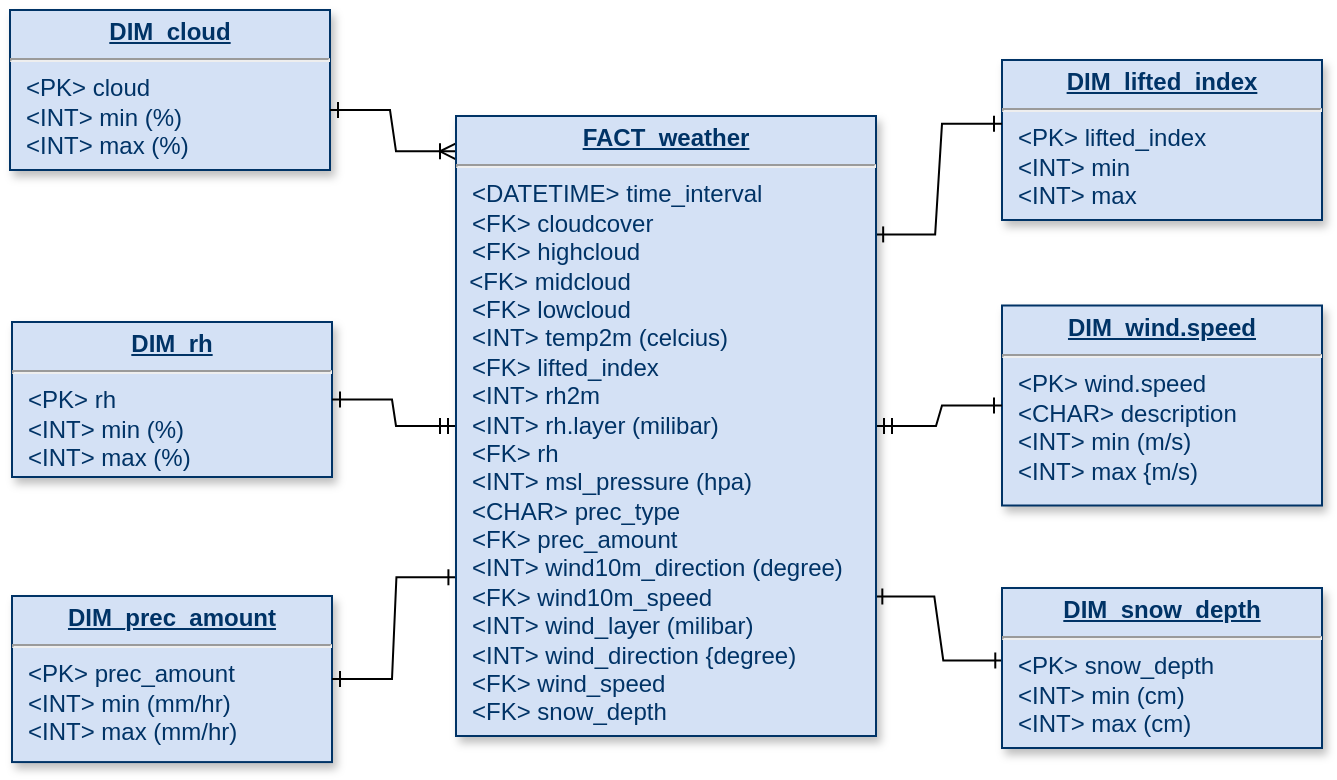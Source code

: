 <mxfile version="14.1.8" type="device"><diagram name="Page-1" id="efa7a0a1-bf9b-a30e-e6df-94a7791c09e9"><mxGraphModel dx="306" dy="215" grid="1" gridSize="10" guides="1" tooltips="1" connect="1" arrows="1" fold="1" page="1" pageScale="1" pageWidth="826" pageHeight="1169" background="#ffffff" math="0" shadow="0"><root><mxCell id="0"/><mxCell id="1" parent="0"/><mxCell id="19" value="&lt;p style=&quot;margin: 0px ; margin-top: 4px ; text-align: center ; text-decoration: underline&quot;&gt;&lt;b&gt;DIM_cloud&lt;/b&gt;&lt;/p&gt;&lt;hr&gt;&lt;p style=&quot;margin: 0px ; margin-left: 8px&quot;&gt;&amp;lt;PK&amp;gt; cloud&lt;/p&gt;&lt;p style=&quot;margin: 0px ; margin-left: 8px&quot;&gt;&amp;lt;INT&amp;gt; min (%)&lt;/p&gt;&lt;p style=&quot;margin: 0px ; margin-left: 8px&quot;&gt;&amp;lt;INT&amp;gt; max (%)&lt;/p&gt;" style="verticalAlign=top;align=left;overflow=fill;fontSize=12;fontFamily=Helvetica;html=1;strokeColor=#003366;shadow=1;fillColor=#D4E1F5;fontColor=#003366" parent="1" vertex="1"><mxGeometry x="359" y="167" width="160" height="80" as="geometry"/></mxCell><mxCell id="20" value="&lt;p style=&quot;margin: 0px ; margin-top: 4px ; text-align: center ; text-decoration: underline&quot;&gt;&lt;b&gt;DIM_rh&lt;/b&gt;&lt;/p&gt;&lt;hr&gt;&lt;p style=&quot;margin: 0px ; margin-left: 8px&quot;&gt;&amp;lt;PK&amp;gt; rh&lt;/p&gt;&lt;p style=&quot;margin: 0px ; margin-left: 8px&quot;&gt;&amp;lt;INT&amp;gt; min (%)&lt;/p&gt;&lt;p style=&quot;margin: 0px ; margin-left: 8px&quot;&gt;&amp;lt;INT&amp;gt; max (%)&lt;/p&gt;" style="verticalAlign=top;align=left;overflow=fill;fontSize=12;fontFamily=Helvetica;html=1;strokeColor=#003366;shadow=1;fillColor=#D4E1F5;fontColor=#003366" parent="1" vertex="1"><mxGeometry x="360" y="323" width="160" height="77.5" as="geometry"/></mxCell><mxCell id="22" value="&lt;p style=&quot;margin: 0px ; margin-top: 4px ; text-align: center ; text-decoration: underline&quot;&gt;&lt;b&gt;DIM_wind.speed&lt;/b&gt;&lt;/p&gt;&lt;hr&gt;&lt;p style=&quot;margin: 0px ; margin-left: 8px&quot;&gt;&amp;lt;PK&amp;gt; wind.speed&lt;/p&gt;&lt;p style=&quot;margin: 0px ; margin-left: 8px&quot;&gt;&amp;lt;CHAR&amp;gt; description&lt;/p&gt;&lt;p style=&quot;margin: 0px ; margin-left: 8px&quot;&gt;&amp;lt;INT&amp;gt; min (m/s)&lt;/p&gt;&lt;p style=&quot;margin: 0px ; margin-left: 8px&quot;&gt;&amp;lt;INT&amp;gt; max {m/s)&lt;/p&gt;" style="verticalAlign=top;align=left;overflow=fill;fontSize=12;fontFamily=Helvetica;html=1;strokeColor=#003366;shadow=1;fillColor=#D4E1F5;fontColor=#003366" parent="1" vertex="1"><mxGeometry x="855" y="314.75" width="160" height="100" as="geometry"/></mxCell><mxCell id="23" value="&lt;p style=&quot;margin: 0px ; margin-top: 4px ; text-align: center ; text-decoration: underline&quot;&gt;&lt;b&gt;DIM_lifted_index&lt;/b&gt;&lt;/p&gt;&lt;hr&gt;&lt;p style=&quot;margin: 0px ; margin-left: 8px&quot;&gt;&amp;lt;PK&amp;gt; lifted_index&lt;/p&gt;&lt;p style=&quot;margin: 0px ; margin-left: 8px&quot;&gt;&amp;lt;INT&amp;gt; min&lt;/p&gt;&lt;p style=&quot;margin: 0px ; margin-left: 8px&quot;&gt;&amp;lt;INT&amp;gt; max&lt;/p&gt;" style="verticalAlign=top;align=left;overflow=fill;fontSize=12;fontFamily=Helvetica;html=1;strokeColor=#003366;shadow=1;fillColor=#D4E1F5;fontColor=#003366" parent="1" vertex="1"><mxGeometry x="855" y="192" width="160" height="80" as="geometry"/></mxCell><mxCell id="24" value="&lt;p style=&quot;margin: 0px ; margin-top: 4px ; text-align: center ; text-decoration: underline&quot;&gt;&lt;b&gt;DIM_prec_amount&lt;/b&gt;&lt;/p&gt;&lt;hr&gt;&lt;p style=&quot;margin: 0px ; margin-left: 8px&quot;&gt;&amp;lt;PK&amp;gt; prec_amount&lt;/p&gt;&lt;p style=&quot;margin: 0px ; margin-left: 8px&quot;&gt;&amp;lt;INT&amp;gt; min (mm/hr)&lt;/p&gt;&lt;p style=&quot;margin: 0px ; margin-left: 8px&quot;&gt;&amp;lt;INT&amp;gt; max (mm/hr)&lt;/p&gt;" style="verticalAlign=top;align=left;overflow=fill;fontSize=12;fontFamily=Helvetica;html=1;strokeColor=#003366;shadow=1;fillColor=#D4E1F5;fontColor=#003366" parent="1" vertex="1"><mxGeometry x="360" y="460" width="160" height="83.04" as="geometry"/></mxCell><mxCell id="pkAIenvd1aKAM53dmFbe-131" style="edgeStyle=entityRelationEdgeStyle;rounded=0;orthogonalLoop=1;jettySize=auto;html=1;entryX=1;entryY=0.5;entryDx=0;entryDy=0;startArrow=ERmandOne;startFill=0;endArrow=ERone;endFill=0;" parent="1" source="29" target="20" edge="1"><mxGeometry relative="1" as="geometry"/></mxCell><mxCell id="pkAIenvd1aKAM53dmFbe-132" style="edgeStyle=entityRelationEdgeStyle;rounded=0;orthogonalLoop=1;jettySize=auto;html=1;entryX=0;entryY=0.5;entryDx=0;entryDy=0;startArrow=ERmandOne;startFill=0;endArrow=ERone;endFill=0;" parent="1" source="29" target="22" edge="1"><mxGeometry relative="1" as="geometry"/></mxCell><mxCell id="pkAIenvd1aKAM53dmFbe-134" style="edgeStyle=entityRelationEdgeStyle;rounded=0;orthogonalLoop=1;jettySize=auto;html=1;entryX=0;entryY=0.399;entryDx=0;entryDy=0;entryPerimeter=0;startArrow=ERone;startFill=0;endArrow=ERone;endFill=0;exitX=0.998;exitY=0.191;exitDx=0;exitDy=0;exitPerimeter=0;" parent="1" source="29" target="23" edge="1"><mxGeometry relative="1" as="geometry"/></mxCell><mxCell id="pkAIenvd1aKAM53dmFbe-135" style="edgeStyle=entityRelationEdgeStyle;rounded=0;orthogonalLoop=1;jettySize=auto;html=1;startArrow=ERone;startFill=0;endArrow=ERone;endFill=0;exitX=0.001;exitY=0.744;exitDx=0;exitDy=0;exitPerimeter=0;" parent="1" source="29" target="24" edge="1"><mxGeometry relative="1" as="geometry"/></mxCell><mxCell id="pkAIenvd1aKAM53dmFbe-137" style="edgeStyle=entityRelationEdgeStyle;rounded=0;orthogonalLoop=1;jettySize=auto;html=1;startArrow=ERone;startFill=0;endArrow=ERone;endFill=0;entryX=0.004;entryY=0.453;entryDx=0;entryDy=0;entryPerimeter=0;exitX=0.996;exitY=0.775;exitDx=0;exitDy=0;exitPerimeter=0;" parent="1" source="29" target="33" edge="1"><mxGeometry relative="1" as="geometry"><mxPoint x="800" y="730" as="targetPoint"/><mxPoint x="685" y="580" as="sourcePoint"/></mxGeometry></mxCell><mxCell id="pkAIenvd1aKAM53dmFbe-140" style="edgeStyle=entityRelationEdgeStyle;rounded=0;orthogonalLoop=1;jettySize=auto;html=1;entryX=1;entryY=0.625;entryDx=0;entryDy=0;entryPerimeter=0;startArrow=ERoneToMany;startFill=0;endArrow=ERone;endFill=0;exitX=0;exitY=0.057;exitDx=0;exitDy=0;exitPerimeter=0;" parent="1" source="29" target="19" edge="1"><mxGeometry relative="1" as="geometry"/></mxCell><mxCell id="29" value="&lt;p style=&quot;margin: 0px ; margin-top: 4px ; text-align: center ; text-decoration: underline&quot;&gt;&lt;b&gt;FACT_weather&lt;/b&gt;&lt;/p&gt;&lt;hr&gt;&lt;p style=&quot;margin: 0px ; margin-left: 8px&quot;&gt;&amp;lt;DATETIME&amp;gt; time_interval&lt;/p&gt;&lt;p style=&quot;margin: 0px ; margin-left: 8px&quot;&gt;&amp;lt;FK&amp;gt; cloudcover&lt;/p&gt;&lt;p style=&quot;margin: 0px ; margin-left: 8px&quot;&gt;&amp;lt;FK&amp;gt; highcloud&lt;/p&gt;&amp;nbsp; &amp;lt;FK&amp;gt;&amp;nbsp;&lt;span&gt;midcloud&lt;/span&gt;&lt;br&gt;&lt;p style=&quot;margin: 0px ; margin-left: 8px&quot;&gt;&amp;lt;FK&amp;gt; lowcloud&lt;/p&gt;&lt;p style=&quot;margin: 0px ; margin-left: 8px&quot;&gt;&amp;lt;INT&amp;gt; temp2m (celcius)&lt;/p&gt;&lt;p style=&quot;margin: 0px ; margin-left: 8px&quot;&gt;&amp;lt;FK&amp;gt; lifted_index&lt;/p&gt;&lt;p style=&quot;margin: 0px ; margin-left: 8px&quot;&gt;&amp;lt;INT&amp;gt; rh2m&lt;/p&gt;&lt;p style=&quot;margin: 0px ; margin-left: 8px&quot;&gt;&amp;lt;INT&amp;gt; rh.layer (milibar)&lt;/p&gt;&lt;p style=&quot;margin: 0px ; margin-left: 8px&quot;&gt;&amp;lt;FK&amp;gt; rh&lt;/p&gt;&lt;p style=&quot;margin: 0px ; margin-left: 8px&quot;&gt;&amp;lt;INT&amp;gt; msl_pressure (hpa)&lt;/p&gt;&lt;p style=&quot;margin: 0px ; margin-left: 8px&quot;&gt;&amp;lt;CHAR&amp;gt; prec_type&lt;/p&gt;&lt;p style=&quot;margin: 0px ; margin-left: 8px&quot;&gt;&amp;lt;FK&amp;gt; prec_amount&lt;/p&gt;&lt;p style=&quot;margin: 0px ; margin-left: 8px&quot;&gt;&amp;lt;INT&amp;gt; wind10m_direction (degree)&lt;/p&gt;&lt;p style=&quot;margin: 0px ; margin-left: 8px&quot;&gt;&amp;lt;FK&amp;gt; wind10m_&lt;span&gt;speed&lt;/span&gt;&lt;/p&gt;&lt;p style=&quot;margin: 0px ; margin-left: 8px&quot;&gt;&amp;lt;INT&amp;gt; wind_layer (milibar)&lt;/p&gt;&lt;p style=&quot;margin: 0px ; margin-left: 8px&quot;&gt;&amp;lt;INT&amp;gt; wind_direction {degree)&lt;/p&gt;&lt;p style=&quot;margin: 0px ; margin-left: 8px&quot;&gt;&amp;lt;FK&amp;gt; wind_speed&lt;/p&gt;&lt;p style=&quot;margin: 0px ; margin-left: 8px&quot;&gt;&lt;span&gt;&amp;lt;FK&amp;gt; snow_depth&lt;/span&gt;&lt;/p&gt;" style="verticalAlign=top;align=left;overflow=fill;fontSize=12;fontFamily=Helvetica;html=1;strokeColor=#003366;shadow=1;fillColor=#D4E1F5;fontColor=#003366" parent="1" vertex="1"><mxGeometry x="582" y="220" width="210" height="310" as="geometry"/></mxCell><mxCell id="33" value="&lt;p style=&quot;margin: 0px ; margin-top: 4px ; text-align: center ; text-decoration: underline&quot;&gt;&lt;b&gt;DIM_snow_depth&lt;/b&gt;&lt;/p&gt;&lt;hr&gt;&lt;p style=&quot;margin: 0px ; margin-left: 8px&quot;&gt;&amp;lt;PK&amp;gt; snow_depth&lt;/p&gt;&lt;p style=&quot;margin: 0px ; margin-left: 8px&quot;&gt;&amp;lt;INT&amp;gt; min (cm)&lt;/p&gt;&lt;p style=&quot;margin: 0px ; margin-left: 8px&quot;&gt;&amp;lt;INT&amp;gt; max (cm)&lt;/p&gt;" style="verticalAlign=top;align=left;overflow=fill;fontSize=12;fontFamily=Helvetica;html=1;strokeColor=#003366;shadow=1;fillColor=#D4E1F5;fontColor=#003366" parent="1" vertex="1"><mxGeometry x="855" y="456" width="160" height="80" as="geometry"/></mxCell></root></mxGraphModel></diagram></mxfile>